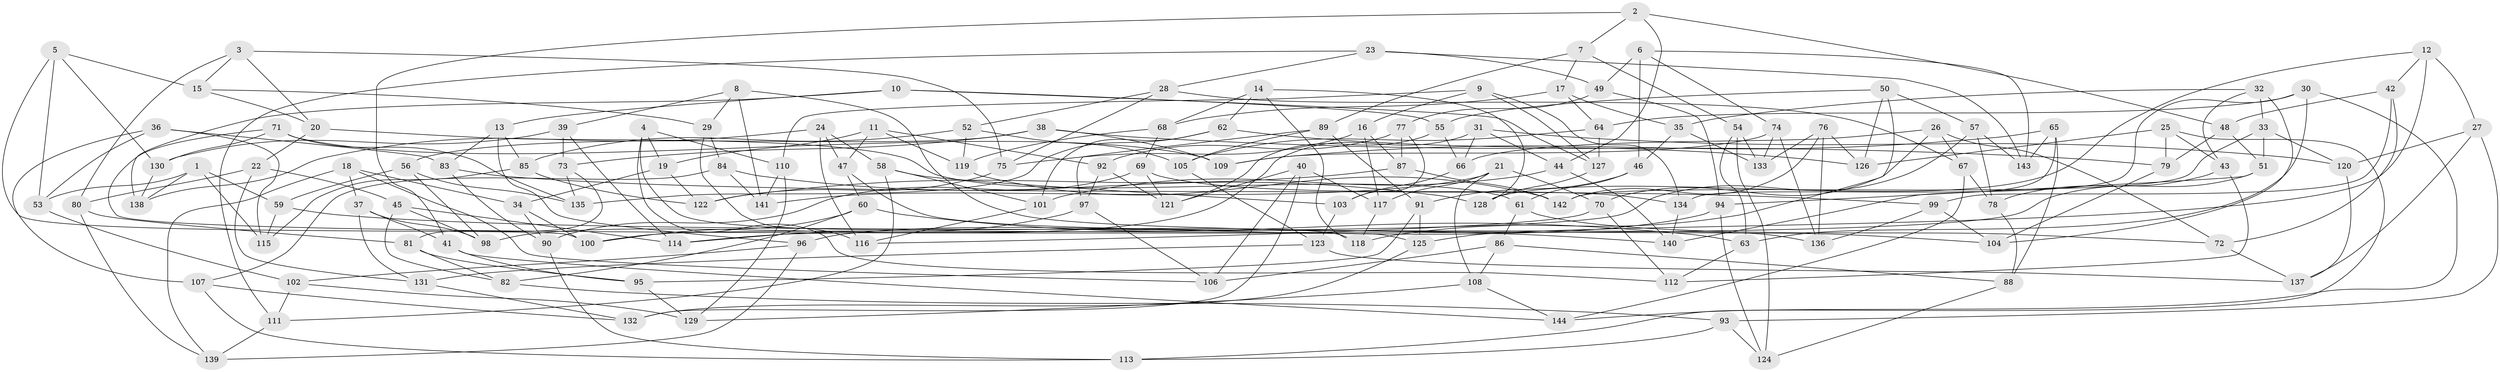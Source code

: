 // coarse degree distribution, {4: 0.56, 6: 0.42, 5: 0.02}
// Generated by graph-tools (version 1.1) at 2025/24/03/03/25 07:24:28]
// undirected, 144 vertices, 288 edges
graph export_dot {
graph [start="1"]
  node [color=gray90,style=filled];
  1;
  2;
  3;
  4;
  5;
  6;
  7;
  8;
  9;
  10;
  11;
  12;
  13;
  14;
  15;
  16;
  17;
  18;
  19;
  20;
  21;
  22;
  23;
  24;
  25;
  26;
  27;
  28;
  29;
  30;
  31;
  32;
  33;
  34;
  35;
  36;
  37;
  38;
  39;
  40;
  41;
  42;
  43;
  44;
  45;
  46;
  47;
  48;
  49;
  50;
  51;
  52;
  53;
  54;
  55;
  56;
  57;
  58;
  59;
  60;
  61;
  62;
  63;
  64;
  65;
  66;
  67;
  68;
  69;
  70;
  71;
  72;
  73;
  74;
  75;
  76;
  77;
  78;
  79;
  80;
  81;
  82;
  83;
  84;
  85;
  86;
  87;
  88;
  89;
  90;
  91;
  92;
  93;
  94;
  95;
  96;
  97;
  98;
  99;
  100;
  101;
  102;
  103;
  104;
  105;
  106;
  107;
  108;
  109;
  110;
  111;
  112;
  113;
  114;
  115;
  116;
  117;
  118;
  119;
  120;
  121;
  122;
  123;
  124;
  125;
  126;
  127;
  128;
  129;
  130;
  131;
  132;
  133;
  134;
  135;
  136;
  137;
  138;
  139;
  140;
  141;
  142;
  143;
  144;
  1 -- 115;
  1 -- 138;
  1 -- 59;
  1 -- 53;
  2 -- 41;
  2 -- 48;
  2 -- 44;
  2 -- 7;
  3 -- 80;
  3 -- 15;
  3 -- 75;
  3 -- 20;
  4 -- 19;
  4 -- 112;
  4 -- 118;
  4 -- 110;
  5 -- 15;
  5 -- 53;
  5 -- 100;
  5 -- 130;
  6 -- 74;
  6 -- 143;
  6 -- 46;
  6 -- 49;
  7 -- 17;
  7 -- 89;
  7 -- 54;
  8 -- 39;
  8 -- 104;
  8 -- 29;
  8 -- 141;
  9 -- 127;
  9 -- 134;
  9 -- 110;
  9 -- 16;
  10 -- 127;
  10 -- 55;
  10 -- 13;
  10 -- 138;
  11 -- 47;
  11 -- 119;
  11 -- 19;
  11 -- 92;
  12 -- 125;
  12 -- 27;
  12 -- 42;
  12 -- 128;
  13 -- 96;
  13 -- 83;
  13 -- 85;
  14 -- 68;
  14 -- 118;
  14 -- 128;
  14 -- 62;
  15 -- 29;
  15 -- 20;
  16 -- 117;
  16 -- 75;
  16 -- 87;
  17 -- 35;
  17 -- 68;
  17 -- 64;
  18 -- 34;
  18 -- 37;
  18 -- 106;
  18 -- 139;
  19 -- 34;
  19 -- 122;
  20 -- 61;
  20 -- 22;
  21 -- 108;
  21 -- 141;
  21 -- 70;
  21 -- 117;
  22 -- 45;
  22 -- 80;
  22 -- 131;
  23 -- 111;
  23 -- 28;
  23 -- 143;
  23 -- 49;
  24 -- 58;
  24 -- 47;
  24 -- 138;
  24 -- 116;
  25 -- 126;
  25 -- 79;
  25 -- 43;
  25 -- 113;
  26 -- 66;
  26 -- 72;
  26 -- 70;
  26 -- 67;
  27 -- 137;
  27 -- 93;
  27 -- 120;
  28 -- 75;
  28 -- 67;
  28 -- 52;
  29 -- 116;
  29 -- 84;
  30 -- 144;
  30 -- 134;
  30 -- 64;
  30 -- 63;
  31 -- 66;
  31 -- 120;
  31 -- 44;
  31 -- 98;
  32 -- 104;
  32 -- 43;
  32 -- 33;
  32 -- 35;
  33 -- 142;
  33 -- 51;
  33 -- 120;
  34 -- 90;
  34 -- 100;
  35 -- 133;
  35 -- 46;
  36 -- 115;
  36 -- 83;
  36 -- 53;
  36 -- 107;
  37 -- 41;
  37 -- 98;
  37 -- 131;
  38 -- 73;
  38 -- 109;
  38 -- 56;
  38 -- 79;
  39 -- 114;
  39 -- 73;
  39 -- 130;
  40 -- 106;
  40 -- 121;
  40 -- 132;
  40 -- 117;
  41 -- 144;
  41 -- 95;
  42 -- 48;
  42 -- 99;
  42 -- 72;
  43 -- 78;
  43 -- 112;
  44 -- 140;
  44 -- 101;
  45 -- 114;
  45 -- 82;
  45 -- 98;
  46 -- 91;
  46 -- 61;
  47 -- 60;
  47 -- 136;
  48 -- 51;
  48 -- 79;
  49 -- 77;
  49 -- 94;
  50 -- 118;
  50 -- 126;
  50 -- 55;
  50 -- 57;
  51 -- 94;
  51 -- 100;
  52 -- 119;
  52 -- 85;
  52 -- 105;
  53 -- 102;
  54 -- 63;
  54 -- 133;
  54 -- 124;
  55 -- 66;
  55 -- 121;
  56 -- 135;
  56 -- 98;
  56 -- 59;
  57 -- 143;
  57 -- 114;
  57 -- 78;
  58 -- 111;
  58 -- 101;
  58 -- 103;
  59 -- 115;
  59 -- 140;
  60 -- 82;
  60 -- 63;
  60 -- 100;
  61 -- 86;
  61 -- 72;
  62 -- 101;
  62 -- 135;
  62 -- 126;
  63 -- 112;
  64 -- 105;
  64 -- 127;
  65 -- 88;
  65 -- 143;
  65 -- 109;
  65 -- 140;
  66 -- 103;
  67 -- 78;
  67 -- 144;
  68 -- 119;
  68 -- 69;
  69 -- 121;
  69 -- 134;
  69 -- 90;
  70 -- 116;
  70 -- 112;
  71 -- 109;
  71 -- 125;
  71 -- 130;
  71 -- 135;
  72 -- 137;
  73 -- 135;
  73 -- 81;
  74 -- 109;
  74 -- 136;
  74 -- 133;
  75 -- 122;
  76 -- 133;
  76 -- 142;
  76 -- 126;
  76 -- 136;
  77 -- 92;
  77 -- 87;
  77 -- 103;
  78 -- 88;
  79 -- 104;
  80 -- 139;
  80 -- 81;
  81 -- 95;
  81 -- 82;
  82 -- 93;
  83 -- 90;
  83 -- 99;
  84 -- 141;
  84 -- 107;
  84 -- 128;
  85 -- 115;
  85 -- 122;
  86 -- 108;
  86 -- 106;
  86 -- 88;
  87 -- 122;
  87 -- 142;
  88 -- 124;
  89 -- 105;
  89 -- 97;
  89 -- 91;
  90 -- 113;
  91 -- 95;
  91 -- 125;
  92 -- 97;
  92 -- 121;
  93 -- 113;
  93 -- 124;
  94 -- 124;
  94 -- 96;
  95 -- 129;
  96 -- 139;
  96 -- 102;
  97 -- 114;
  97 -- 106;
  99 -- 104;
  99 -- 136;
  101 -- 116;
  102 -- 111;
  102 -- 129;
  103 -- 123;
  105 -- 123;
  107 -- 132;
  107 -- 113;
  108 -- 129;
  108 -- 144;
  110 -- 141;
  110 -- 129;
  111 -- 139;
  117 -- 118;
  119 -- 142;
  120 -- 137;
  123 -- 137;
  123 -- 131;
  125 -- 132;
  127 -- 128;
  130 -- 138;
  131 -- 132;
  134 -- 140;
}
